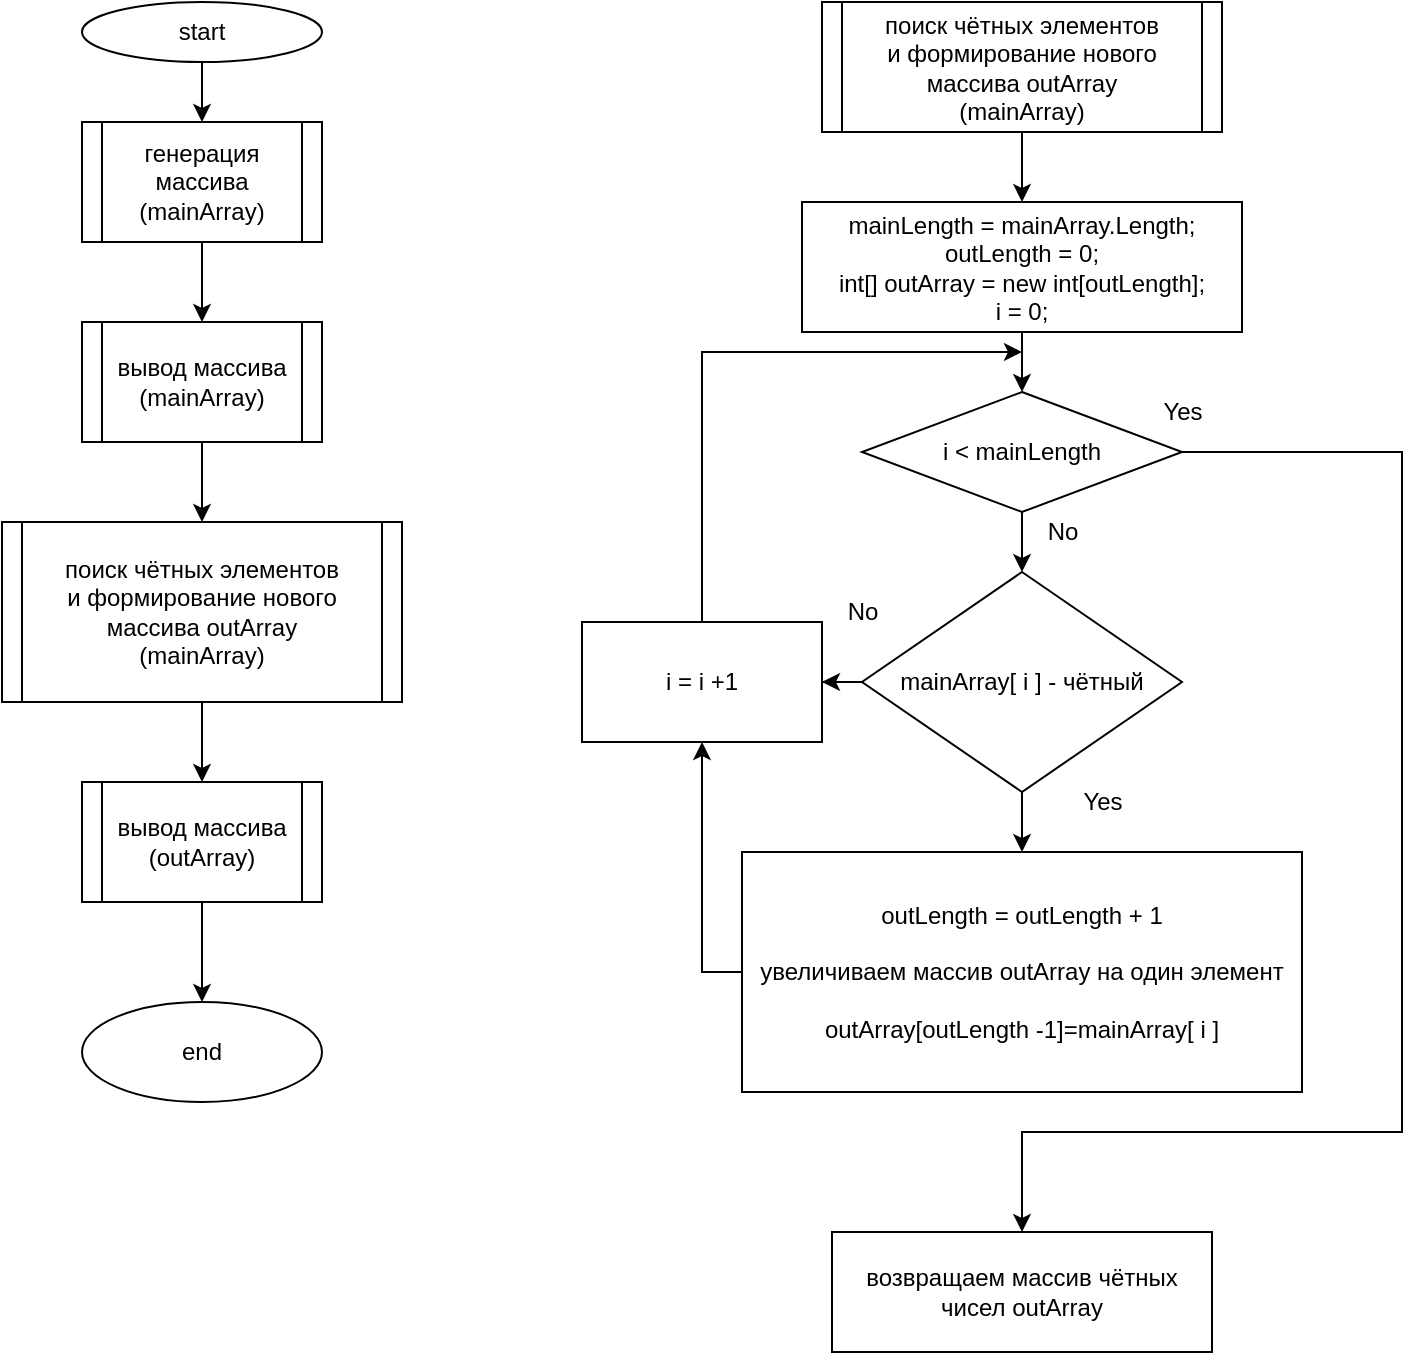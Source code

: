 <mxfile version="16.5.3" type="github">
  <diagram id="o4FirnvywalzVpw2QpcL" name="Page-1">
    <mxGraphModel dx="782" dy="716" grid="1" gridSize="10" guides="1" tooltips="1" connect="1" arrows="1" fold="1" page="1" pageScale="1" pageWidth="827" pageHeight="1169" math="0" shadow="0">
      <root>
        <mxCell id="0" />
        <mxCell id="1" parent="0" />
        <mxCell id="huOrPXU11JPkUaO9ujRi-4" style="edgeStyle=orthogonalEdgeStyle;rounded=0;orthogonalLoop=1;jettySize=auto;html=1;entryX=0.5;entryY=0;entryDx=0;entryDy=0;" edge="1" parent="1" source="huOrPXU11JPkUaO9ujRi-1" target="huOrPXU11JPkUaO9ujRi-2">
          <mxGeometry relative="1" as="geometry" />
        </mxCell>
        <mxCell id="huOrPXU11JPkUaO9ujRi-1" value="start" style="ellipse;whiteSpace=wrap;html=1;" vertex="1" parent="1">
          <mxGeometry x="100" y="35" width="120" height="30" as="geometry" />
        </mxCell>
        <mxCell id="huOrPXU11JPkUaO9ujRi-9" style="edgeStyle=orthogonalEdgeStyle;rounded=0;orthogonalLoop=1;jettySize=auto;html=1;entryX=0.5;entryY=0;entryDx=0;entryDy=0;" edge="1" parent="1" source="huOrPXU11JPkUaO9ujRi-2" target="huOrPXU11JPkUaO9ujRi-7">
          <mxGeometry relative="1" as="geometry" />
        </mxCell>
        <mxCell id="huOrPXU11JPkUaO9ujRi-2" value="&lt;div&gt;генерация массива&lt;/div&gt;&lt;div&gt;(mainArray)&lt;br&gt;&lt;/div&gt;" style="shape=process;whiteSpace=wrap;html=1;backgroundOutline=1;size=0.083;" vertex="1" parent="1">
          <mxGeometry x="100" y="95" width="120" height="60" as="geometry" />
        </mxCell>
        <mxCell id="huOrPXU11JPkUaO9ujRi-11" style="edgeStyle=orthogonalEdgeStyle;rounded=0;orthogonalLoop=1;jettySize=auto;html=1;entryX=0.5;entryY=0;entryDx=0;entryDy=0;" edge="1" parent="1" source="huOrPXU11JPkUaO9ujRi-5" target="huOrPXU11JPkUaO9ujRi-10">
          <mxGeometry relative="1" as="geometry" />
        </mxCell>
        <mxCell id="huOrPXU11JPkUaO9ujRi-5" value="&lt;div&gt;поиск чётных элементов&lt;br&gt;&lt;/div&gt;&lt;div&gt;и формирование нового массива outArray&lt;br&gt;&lt;/div&gt;&lt;div&gt;(mainArray)&lt;br&gt;&lt;/div&gt;" style="shape=process;whiteSpace=wrap;html=1;backgroundOutline=1;size=0.05;" vertex="1" parent="1">
          <mxGeometry x="60" y="295" width="200" height="90" as="geometry" />
        </mxCell>
        <mxCell id="huOrPXU11JPkUaO9ujRi-8" value="" style="edgeStyle=orthogonalEdgeStyle;rounded=0;orthogonalLoop=1;jettySize=auto;html=1;" edge="1" parent="1" source="huOrPXU11JPkUaO9ujRi-7" target="huOrPXU11JPkUaO9ujRi-5">
          <mxGeometry relative="1" as="geometry" />
        </mxCell>
        <mxCell id="huOrPXU11JPkUaO9ujRi-7" value="&lt;div&gt;вывод массива&lt;/div&gt;&lt;div&gt;(mainArray)&lt;br&gt;&lt;/div&gt;" style="shape=process;whiteSpace=wrap;html=1;backgroundOutline=1;size=0.083;" vertex="1" parent="1">
          <mxGeometry x="100" y="195" width="120" height="60" as="geometry" />
        </mxCell>
        <mxCell id="huOrPXU11JPkUaO9ujRi-13" style="edgeStyle=orthogonalEdgeStyle;rounded=0;orthogonalLoop=1;jettySize=auto;html=1;entryX=0.5;entryY=0;entryDx=0;entryDy=0;" edge="1" parent="1" source="huOrPXU11JPkUaO9ujRi-10" target="huOrPXU11JPkUaO9ujRi-12">
          <mxGeometry relative="1" as="geometry" />
        </mxCell>
        <mxCell id="huOrPXU11JPkUaO9ujRi-10" value="&lt;div&gt;вывод массива&lt;/div&gt;&lt;div&gt;(outArray)&lt;br&gt;&lt;/div&gt;" style="shape=process;whiteSpace=wrap;html=1;backgroundOutline=1;size=0.083;" vertex="1" parent="1">
          <mxGeometry x="100" y="425" width="120" height="60" as="geometry" />
        </mxCell>
        <mxCell id="huOrPXU11JPkUaO9ujRi-12" value="end" style="ellipse;whiteSpace=wrap;html=1;" vertex="1" parent="1">
          <mxGeometry x="100" y="535" width="120" height="50" as="geometry" />
        </mxCell>
        <mxCell id="huOrPXU11JPkUaO9ujRi-16" value="" style="edgeStyle=orthogonalEdgeStyle;rounded=0;orthogonalLoop=1;jettySize=auto;html=1;" edge="1" parent="1" source="huOrPXU11JPkUaO9ujRi-14" target="huOrPXU11JPkUaO9ujRi-15">
          <mxGeometry relative="1" as="geometry" />
        </mxCell>
        <mxCell id="huOrPXU11JPkUaO9ujRi-14" value="&lt;div&gt;поиск чётных элементов&lt;br&gt;&lt;/div&gt;&lt;div&gt;и формирование нового массива outArray&lt;br&gt;&lt;/div&gt;(mainArray)" style="shape=process;whiteSpace=wrap;html=1;backgroundOutline=1;size=0.05;" vertex="1" parent="1">
          <mxGeometry x="470" y="35" width="200" height="65" as="geometry" />
        </mxCell>
        <mxCell id="huOrPXU11JPkUaO9ujRi-20" value="" style="edgeStyle=orthogonalEdgeStyle;rounded=0;orthogonalLoop=1;jettySize=auto;html=1;" edge="1" parent="1" source="huOrPXU11JPkUaO9ujRi-15" target="huOrPXU11JPkUaO9ujRi-19">
          <mxGeometry relative="1" as="geometry" />
        </mxCell>
        <mxCell id="huOrPXU11JPkUaO9ujRi-15" value="mainLength = mainArray.Length;&lt;div&gt;outLength = 0;&lt;/div&gt;&lt;div&gt;&lt;div&gt;int[] outArray = new int[outLength];&lt;/div&gt;&lt;div&gt;i = 0;&lt;br&gt;&lt;/div&gt;&lt;/div&gt;" style="rounded=0;whiteSpace=wrap;html=1;" vertex="1" parent="1">
          <mxGeometry x="460" y="135" width="220" height="65" as="geometry" />
        </mxCell>
        <mxCell id="huOrPXU11JPkUaO9ujRi-23" value="" style="edgeStyle=orthogonalEdgeStyle;rounded=0;orthogonalLoop=1;jettySize=auto;html=1;entryX=0.5;entryY=0;entryDx=0;entryDy=0;" edge="1" parent="1" source="huOrPXU11JPkUaO9ujRi-19" target="huOrPXU11JPkUaO9ujRi-25">
          <mxGeometry relative="1" as="geometry">
            <mxPoint x="570" y="295" as="targetPoint" />
          </mxGeometry>
        </mxCell>
        <mxCell id="huOrPXU11JPkUaO9ujRi-33" style="edgeStyle=orthogonalEdgeStyle;rounded=0;orthogonalLoop=1;jettySize=auto;html=1;" edge="1" parent="1" source="huOrPXU11JPkUaO9ujRi-19">
          <mxGeometry relative="1" as="geometry">
            <mxPoint x="570" y="650" as="targetPoint" />
            <Array as="points">
              <mxPoint x="760" y="260" />
              <mxPoint x="760" y="600" />
              <mxPoint x="570" y="600" />
            </Array>
          </mxGeometry>
        </mxCell>
        <mxCell id="huOrPXU11JPkUaO9ujRi-19" value="i &amp;lt; mainLength " style="rhombus;whiteSpace=wrap;html=1;rounded=0;" vertex="1" parent="1">
          <mxGeometry x="490" y="230" width="160" height="60" as="geometry" />
        </mxCell>
        <mxCell id="huOrPXU11JPkUaO9ujRi-21" style="edgeStyle=orthogonalEdgeStyle;rounded=0;orthogonalLoop=1;jettySize=auto;html=1;exitX=0.5;exitY=1;exitDx=0;exitDy=0;" edge="1" parent="1" source="huOrPXU11JPkUaO9ujRi-19" target="huOrPXU11JPkUaO9ujRi-19">
          <mxGeometry relative="1" as="geometry" />
        </mxCell>
        <mxCell id="huOrPXU11JPkUaO9ujRi-28" value="" style="edgeStyle=orthogonalEdgeStyle;rounded=0;orthogonalLoop=1;jettySize=auto;html=1;" edge="1" parent="1" source="huOrPXU11JPkUaO9ujRi-25" target="huOrPXU11JPkUaO9ujRi-27">
          <mxGeometry relative="1" as="geometry" />
        </mxCell>
        <mxCell id="huOrPXU11JPkUaO9ujRi-31" value="" style="edgeStyle=orthogonalEdgeStyle;rounded=0;orthogonalLoop=1;jettySize=auto;html=1;" edge="1" parent="1" source="huOrPXU11JPkUaO9ujRi-25" target="huOrPXU11JPkUaO9ujRi-30">
          <mxGeometry relative="1" as="geometry" />
        </mxCell>
        <mxCell id="huOrPXU11JPkUaO9ujRi-25" value="mainArray[ i ] - чётный" style="rhombus;whiteSpace=wrap;html=1;" vertex="1" parent="1">
          <mxGeometry x="490" y="320" width="160" height="110" as="geometry" />
        </mxCell>
        <mxCell id="huOrPXU11JPkUaO9ujRi-29" style="edgeStyle=orthogonalEdgeStyle;rounded=0;orthogonalLoop=1;jettySize=auto;html=1;" edge="1" parent="1" source="huOrPXU11JPkUaO9ujRi-27">
          <mxGeometry relative="1" as="geometry">
            <mxPoint x="570" y="210" as="targetPoint" />
            <Array as="points">
              <mxPoint x="410" y="210" />
            </Array>
          </mxGeometry>
        </mxCell>
        <mxCell id="huOrPXU11JPkUaO9ujRi-27" value="i = i +1" style="whiteSpace=wrap;html=1;" vertex="1" parent="1">
          <mxGeometry x="350" y="345" width="120" height="60" as="geometry" />
        </mxCell>
        <mxCell id="huOrPXU11JPkUaO9ujRi-32" style="edgeStyle=orthogonalEdgeStyle;rounded=0;orthogonalLoop=1;jettySize=auto;html=1;entryX=0.5;entryY=1;entryDx=0;entryDy=0;" edge="1" parent="1" source="huOrPXU11JPkUaO9ujRi-30" target="huOrPXU11JPkUaO9ujRi-27">
          <mxGeometry relative="1" as="geometry">
            <Array as="points">
              <mxPoint x="410" y="520" />
            </Array>
          </mxGeometry>
        </mxCell>
        <mxCell id="huOrPXU11JPkUaO9ujRi-30" value="&lt;div&gt;outLength = outLength + 1&lt;/div&gt;&lt;div&gt;&lt;br&gt;&lt;/div&gt;&lt;div&gt;увеличиваем массив outArray на один элемент&lt;/div&gt;&lt;div&gt;&lt;br&gt;&lt;/div&gt;&lt;div&gt;outArray[outLength -1]=mainArray[ i ]&lt;br&gt;&lt;/div&gt;" style="whiteSpace=wrap;html=1;" vertex="1" parent="1">
          <mxGeometry x="430" y="460" width="280" height="120" as="geometry" />
        </mxCell>
        <mxCell id="huOrPXU11JPkUaO9ujRi-34" value="возвращаем массив чётных чисел outArray " style="rounded=0;whiteSpace=wrap;html=1;" vertex="1" parent="1">
          <mxGeometry x="475" y="650" width="190" height="60" as="geometry" />
        </mxCell>
        <mxCell id="huOrPXU11JPkUaO9ujRi-35" value="Yes" style="text;html=1;align=center;verticalAlign=middle;resizable=0;points=[];autosize=1;strokeColor=none;fillColor=none;" vertex="1" parent="1">
          <mxGeometry x="630" y="230" width="40" height="20" as="geometry" />
        </mxCell>
        <mxCell id="huOrPXU11JPkUaO9ujRi-36" value="No" style="text;html=1;align=center;verticalAlign=middle;resizable=0;points=[];autosize=1;strokeColor=none;fillColor=none;" vertex="1" parent="1">
          <mxGeometry x="575" y="290" width="30" height="20" as="geometry" />
        </mxCell>
        <mxCell id="huOrPXU11JPkUaO9ujRi-37" value="Yes" style="text;html=1;align=center;verticalAlign=middle;resizable=0;points=[];autosize=1;strokeColor=none;fillColor=none;" vertex="1" parent="1">
          <mxGeometry x="590" y="425" width="40" height="20" as="geometry" />
        </mxCell>
        <mxCell id="huOrPXU11JPkUaO9ujRi-38" value="No" style="text;html=1;align=center;verticalAlign=middle;resizable=0;points=[];autosize=1;strokeColor=none;fillColor=none;" vertex="1" parent="1">
          <mxGeometry x="475" y="330" width="30" height="20" as="geometry" />
        </mxCell>
      </root>
    </mxGraphModel>
  </diagram>
</mxfile>
